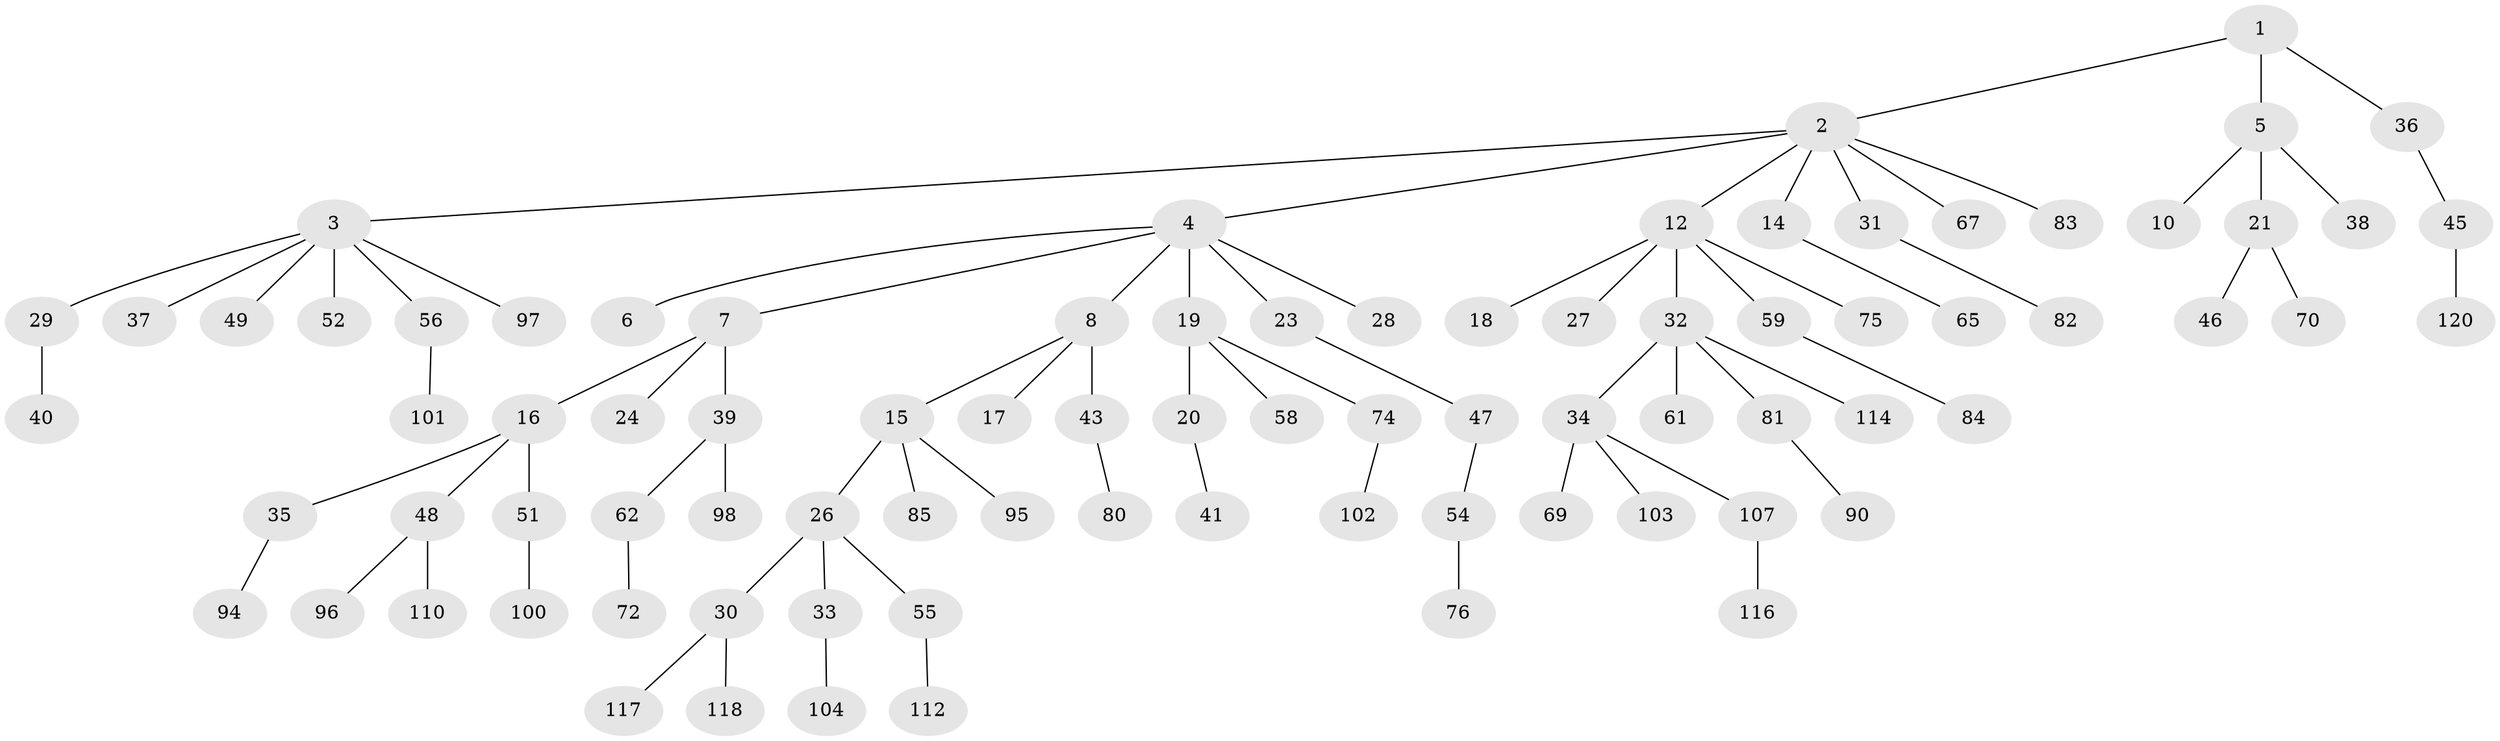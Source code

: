 // Generated by graph-tools (version 1.1) at 2025/24/03/03/25 07:24:08]
// undirected, 84 vertices, 83 edges
graph export_dot {
graph [start="1"]
  node [color=gray90,style=filled];
  1;
  2 [super="+11"];
  3 [super="+9"];
  4 [super="+13"];
  5;
  6 [super="+25"];
  7 [super="+42"];
  8;
  10;
  12 [super="+63"];
  14 [super="+44"];
  15 [super="+22"];
  16;
  17 [super="+87"];
  18;
  19;
  20;
  21 [super="+73"];
  23;
  24;
  26;
  27;
  28;
  29;
  30 [super="+50"];
  31 [super="+71"];
  32 [super="+66"];
  33;
  34 [super="+105"];
  35;
  36 [super="+60"];
  37;
  38;
  39 [super="+78"];
  40 [super="+53"];
  41 [super="+88"];
  43;
  45 [super="+92"];
  46 [super="+108"];
  47 [super="+68"];
  48 [super="+106"];
  49;
  51 [super="+113"];
  52;
  54 [super="+64"];
  55;
  56 [super="+57"];
  58 [super="+77"];
  59 [super="+79"];
  61;
  62;
  65;
  67;
  69 [super="+93"];
  70;
  72;
  74;
  75 [super="+109"];
  76;
  80;
  81 [super="+99"];
  82 [super="+89"];
  83;
  84 [super="+86"];
  85 [super="+115"];
  90 [super="+91"];
  94;
  95;
  96 [super="+111"];
  97;
  98;
  100;
  101;
  102;
  103;
  104;
  107;
  110;
  112;
  114;
  116;
  117;
  118 [super="+119"];
  120;
  1 -- 2;
  1 -- 5;
  1 -- 36;
  2 -- 3;
  2 -- 4;
  2 -- 12;
  2 -- 14;
  2 -- 67;
  2 -- 83;
  2 -- 31;
  3 -- 49;
  3 -- 52;
  3 -- 97;
  3 -- 56;
  3 -- 29;
  3 -- 37;
  4 -- 6;
  4 -- 7;
  4 -- 8;
  4 -- 28;
  4 -- 19;
  4 -- 23;
  5 -- 10;
  5 -- 21;
  5 -- 38;
  7 -- 16;
  7 -- 24;
  7 -- 39;
  8 -- 15;
  8 -- 17;
  8 -- 43;
  12 -- 18;
  12 -- 27;
  12 -- 32;
  12 -- 59;
  12 -- 75;
  14 -- 65;
  15 -- 85;
  15 -- 95;
  15 -- 26;
  16 -- 35;
  16 -- 48;
  16 -- 51;
  19 -- 20;
  19 -- 58;
  19 -- 74;
  20 -- 41;
  21 -- 46;
  21 -- 70;
  23 -- 47;
  26 -- 30;
  26 -- 33;
  26 -- 55;
  29 -- 40;
  30 -- 117;
  30 -- 118;
  31 -- 82;
  32 -- 34;
  32 -- 61;
  32 -- 81;
  32 -- 114;
  33 -- 104;
  34 -- 69;
  34 -- 103;
  34 -- 107;
  35 -- 94;
  36 -- 45;
  39 -- 62;
  39 -- 98;
  43 -- 80;
  45 -- 120;
  47 -- 54;
  48 -- 96;
  48 -- 110;
  51 -- 100;
  54 -- 76;
  55 -- 112;
  56 -- 101;
  59 -- 84;
  62 -- 72;
  74 -- 102;
  81 -- 90;
  107 -- 116;
}
